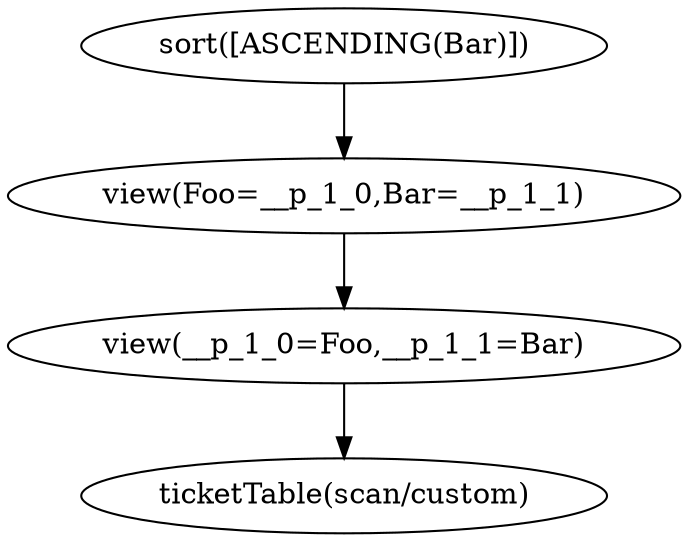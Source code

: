 digraph {
"op_0" ["label"="ticketTable(scan/custom)"]
"op_1" ["label"="view(__p_1_0=Foo,__p_1_1=Bar)"]
"op_2" ["label"="view(Foo=__p_1_0,Bar=__p_1_1)"]
"op_3" ["label"="sort([ASCENDING(Bar)])"]
"op_1" -> "op_0"
"op_2" -> "op_1"
"op_3" -> "op_2"
}